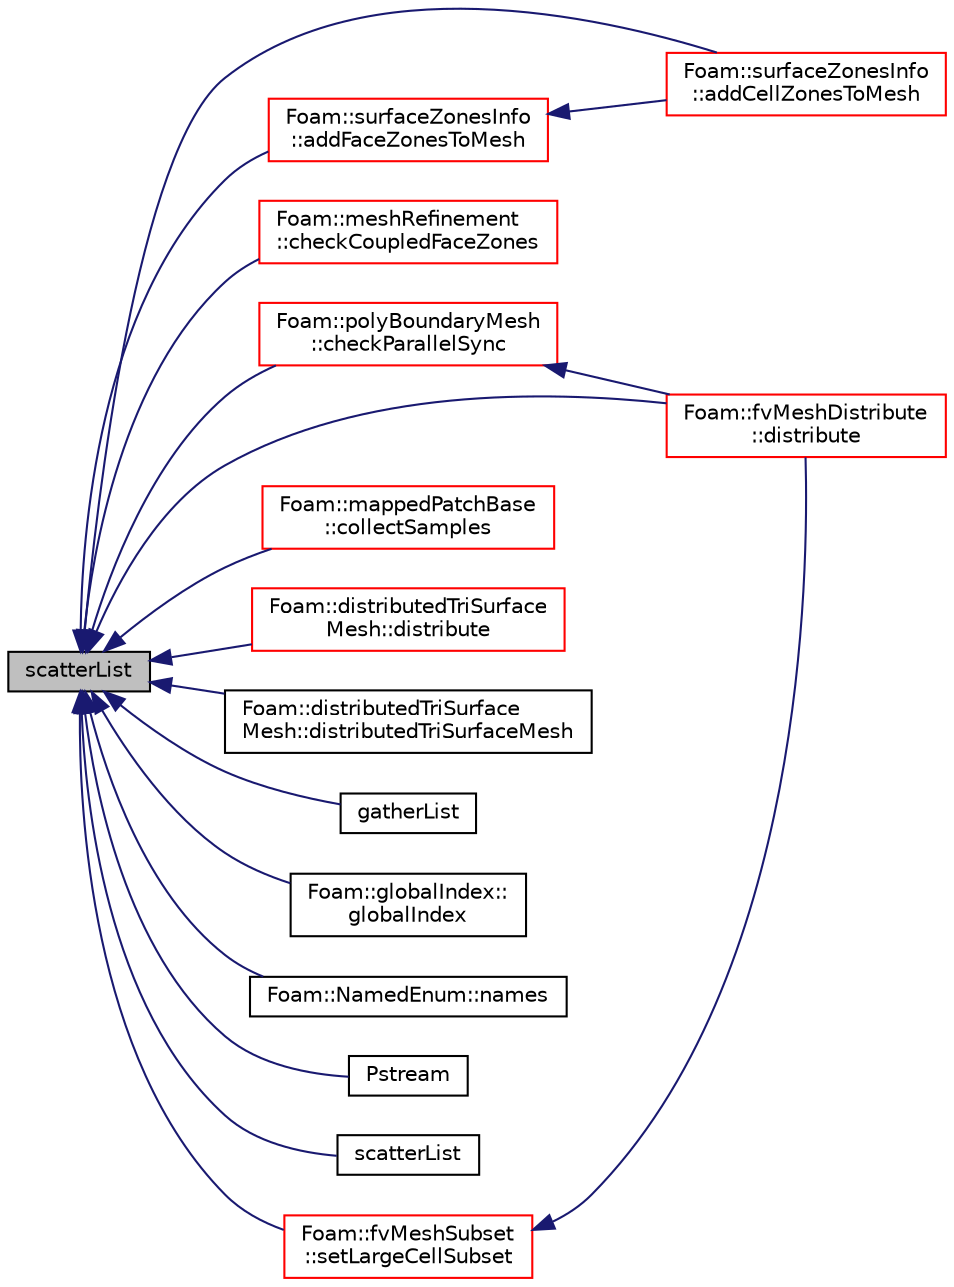 digraph "scatterList"
{
  bgcolor="transparent";
  edge [fontname="Helvetica",fontsize="10",labelfontname="Helvetica",labelfontsize="10"];
  node [fontname="Helvetica",fontsize="10",shape=record];
  rankdir="LR";
  Node1 [label="scatterList",height=0.2,width=0.4,color="black", fillcolor="grey75", style="filled", fontcolor="black"];
  Node1 -> Node2 [dir="back",color="midnightblue",fontsize="10",style="solid",fontname="Helvetica"];
  Node2 [label="Foam::surfaceZonesInfo\l::addCellZonesToMesh",height=0.2,width=0.4,color="red",URL="$a02575.html#aa53d4178cbd81300b311053db36e519d"];
  Node1 -> Node3 [dir="back",color="midnightblue",fontsize="10",style="solid",fontname="Helvetica"];
  Node3 [label="Foam::surfaceZonesInfo\l::addFaceZonesToMesh",height=0.2,width=0.4,color="red",URL="$a02575.html#a6b6401890b961882e87246caf901f8a4"];
  Node3 -> Node2 [dir="back",color="midnightblue",fontsize="10",style="solid",fontname="Helvetica"];
  Node1 -> Node4 [dir="back",color="midnightblue",fontsize="10",style="solid",fontname="Helvetica"];
  Node4 [label="Foam::meshRefinement\l::checkCoupledFaceZones",height=0.2,width=0.4,color="red",URL="$a01502.html#a9ba55ad37b0d2cb2314d246df7da8040",tooltip="Helper function: check that face zones are synced. "];
  Node1 -> Node5 [dir="back",color="midnightblue",fontsize="10",style="solid",fontname="Helvetica"];
  Node5 [label="Foam::polyBoundaryMesh\l::checkParallelSync",height=0.2,width=0.4,color="red",URL="$a01948.html#a490c98638239707d88ebb005c84997cf",tooltip="Check whether all procs have all patches and in same order. Return. "];
  Node5 -> Node6 [dir="back",color="midnightblue",fontsize="10",style="solid",fontname="Helvetica"];
  Node6 [label="Foam::fvMeshDistribute\l::distribute",height=0.2,width=0.4,color="red",URL="$a00891.html#acb11a389cf765470aea69d37a526cf1f",tooltip="Send cells to neighbours according to distribution. "];
  Node1 -> Node7 [dir="back",color="midnightblue",fontsize="10",style="solid",fontname="Helvetica"];
  Node7 [label="Foam::mappedPatchBase\l::collectSamples",height=0.2,width=0.4,color="red",URL="$a01449.html#a991cd11b9388dc3e39fadfea6936d27b",tooltip="Collect single list of samples and originating processor+face. "];
  Node1 -> Node6 [dir="back",color="midnightblue",fontsize="10",style="solid",fontname="Helvetica"];
  Node1 -> Node8 [dir="back",color="midnightblue",fontsize="10",style="solid",fontname="Helvetica"];
  Node8 [label="Foam::distributedTriSurface\lMesh::distribute",height=0.2,width=0.4,color="red",URL="$a00564.html#a30b981a389a43e4853d4dec45e4e5edb",tooltip="Set bounds of surface. Bounds currently set as list of. "];
  Node1 -> Node9 [dir="back",color="midnightblue",fontsize="10",style="solid",fontname="Helvetica"];
  Node9 [label="Foam::distributedTriSurface\lMesh::distributedTriSurfaceMesh",height=0.2,width=0.4,color="black",URL="$a00564.html#aca5024ec1e8a72b51120c1848a736d14",tooltip="Construct from triSurface. "];
  Node1 -> Node10 [dir="back",color="midnightblue",fontsize="10",style="solid",fontname="Helvetica"];
  Node10 [label="gatherList",height=0.2,width=0.4,color="black",URL="$a02055.html#af27b07dfe4135fca416456ae1b323211",tooltip="Like above but switches between linear/tree communication. "];
  Node1 -> Node11 [dir="back",color="midnightblue",fontsize="10",style="solid",fontname="Helvetica"];
  Node11 [label="Foam::globalIndex::\lglobalIndex",height=0.2,width=0.4,color="black",URL="$a00943.html#a39ebbeaca6850dfbcf3f8c2d7305feb9",tooltip="Construct from local max size. Does communication with default. "];
  Node1 -> Node12 [dir="back",color="midnightblue",fontsize="10",style="solid",fontname="Helvetica"];
  Node12 [label="Foam::NamedEnum::names",height=0.2,width=0.4,color="black",URL="$a01601.html#a7350da3a0edd92cd11e6c479c9967dc8"];
  Node1 -> Node13 [dir="back",color="midnightblue",fontsize="10",style="solid",fontname="Helvetica"];
  Node13 [label="Pstream",height=0.2,width=0.4,color="black",URL="$a02055.html#a2b31c5d4673e1c7d7366b8b6bf47830d",tooltip="Construct given optional buffer size. "];
  Node1 -> Node14 [dir="back",color="midnightblue",fontsize="10",style="solid",fontname="Helvetica"];
  Node14 [label="scatterList",height=0.2,width=0.4,color="black",URL="$a02055.html#a0e6c5783ac810ecb22fc35dacfda489b",tooltip="Like above but switches between linear/tree communication. "];
  Node1 -> Node15 [dir="back",color="midnightblue",fontsize="10",style="solid",fontname="Helvetica"];
  Node15 [label="Foam::fvMeshSubset\l::setLargeCellSubset",height=0.2,width=0.4,color="red",URL="$a00894.html#aa5aecd31ebb23c10811eb60949808165",tooltip="Set the subset from all cells with region == currentRegion. "];
  Node15 -> Node6 [dir="back",color="midnightblue",fontsize="10",style="solid",fontname="Helvetica"];
}
